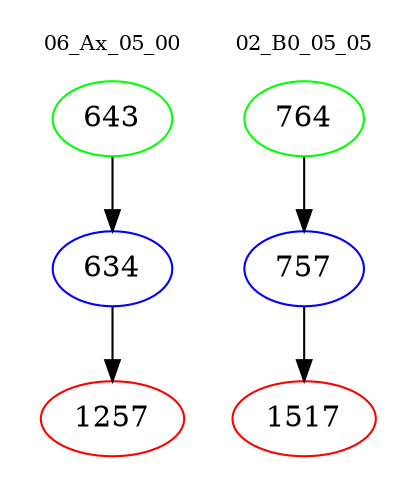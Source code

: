 digraph{
subgraph cluster_0 {
color = white
label = "06_Ax_05_00";
fontsize=10;
T0_643 [label="643", color="green"]
T0_643 -> T0_634 [color="black"]
T0_634 [label="634", color="blue"]
T0_634 -> T0_1257 [color="black"]
T0_1257 [label="1257", color="red"]
}
subgraph cluster_1 {
color = white
label = "02_B0_05_05";
fontsize=10;
T1_764 [label="764", color="green"]
T1_764 -> T1_757 [color="black"]
T1_757 [label="757", color="blue"]
T1_757 -> T1_1517 [color="black"]
T1_1517 [label="1517", color="red"]
}
}
